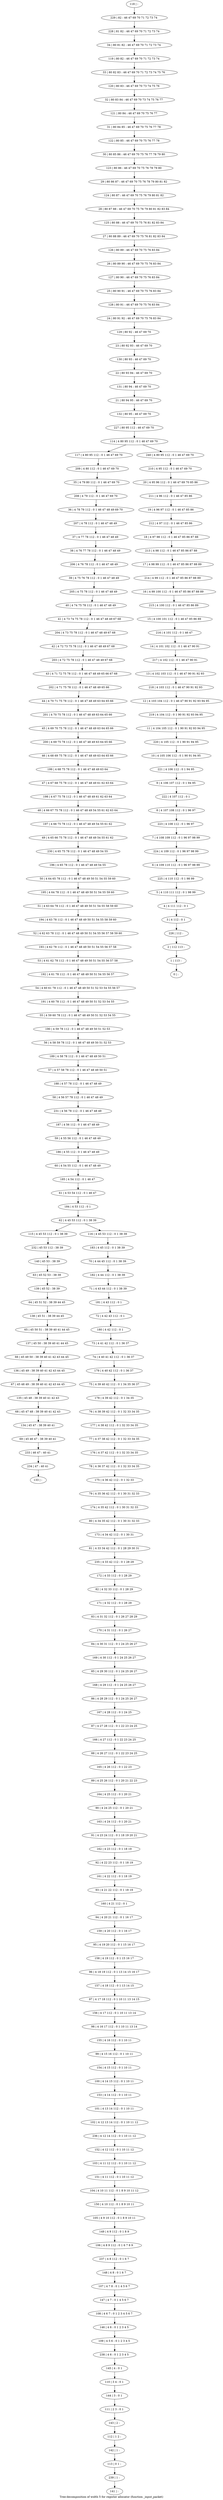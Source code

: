 digraph G {
graph [label="Tree-decomposition of width 5 for register allocator (function _input_packet)"]
0[label="0 | : "];
1[label="1 | 113 : "];
2[label="2 | 112 113 : "];
3[label="3 | 4 112 : 0 1 "];
4[label="4 | 4 111 112 : 0 1 "];
5[label="5 | 4 110 111 112 : 0 1 98 99 "];
6[label="6 | 4 109 110 112 : 0 1 96 97 98 99 "];
7[label="7 | 4 108 109 112 : 0 1 96 97 98 99 "];
8[label="8 | 4 107 108 112 : 0 1 96 97 "];
9[label="9 | 4 106 107 112 : 0 1 94 95 "];
10[label="10 | 4 105 106 112 : 0 1 90 91 94 95 "];
11[label="11 | 4 104 105 112 : 0 1 90 91 92 93 94 95 "];
12[label="12 | 4 103 104 112 : 0 1 46 47 90 91 92 93 94 95 "];
13[label="13 | 4 102 103 112 : 0 1 46 47 90 91 92 93 "];
14[label="14 | 4 101 102 112 : 0 1 46 47 90 91 "];
15[label="15 | 4 100 101 112 : 0 1 46 47 85 86 89 "];
16[label="16 | 4 99 100 112 : 0 1 46 47 85 86 87 88 89 "];
17[label="17 | 4 98 99 112 : 0 1 46 47 85 86 87 88 89 "];
18[label="18 | 4 97 98 112 : 0 1 46 47 85 86 87 88 "];
19[label="19 | 4 96 97 112 : 0 1 46 47 85 86 "];
20[label="20 | 4 95 96 112 : 0 1 46 47 69 70 85 86 "];
21[label="21 | 80 94 95 : 46 47 69 70 "];
22[label="22 | 80 93 94 : 46 47 69 70 "];
23[label="23 | 80 92 93 : 46 47 69 70 "];
24[label="24 | 80 91 92 : 46 47 69 70 75 76 83 84 "];
25[label="25 | 80 90 91 : 46 47 69 70 75 76 83 84 "];
26[label="26 | 80 89 90 : 46 47 69 70 75 76 83 84 "];
27[label="27 | 80 88 89 : 46 47 69 70 75 76 81 82 83 84 "];
28[label="28 | 80 87 88 : 46 47 69 70 75 76 79 80 81 82 83 84 "];
29[label="29 | 80 86 87 : 46 47 69 70 75 76 78 79 80 81 82 "];
30[label="30 | 80 85 86 : 46 47 69 70 75 76 77 78 79 80 "];
31[label="31 | 80 84 85 : 46 47 69 70 75 76 77 78 "];
32[label="32 | 80 83 84 : 46 47 69 70 73 74 75 76 77 "];
33[label="33 | 80 82 83 : 46 47 69 70 71 72 73 74 75 76 "];
34[label="34 | 80 81 82 : 46 47 69 70 71 72 73 74 "];
35[label="35 | 4 79 80 112 : 0 1 46 47 69 70 "];
36[label="36 | 4 78 79 112 : 0 1 46 47 48 49 69 70 "];
37[label="37 | 4 77 78 112 : 0 1 46 47 48 49 "];
38[label="38 | 4 76 77 78 112 : 0 1 46 47 48 49 "];
39[label="39 | 4 75 76 78 112 : 0 1 46 47 48 49 "];
40[label="40 | 4 74 75 78 112 : 0 1 46 47 48 49 "];
41[label="41 | 4 73 74 75 78 112 : 0 1 46 47 48 49 67 68 "];
42[label="42 | 4 72 73 75 78 112 : 0 1 46 47 48 49 67 68 "];
43[label="43 | 4 71 72 75 78 112 : 0 1 46 47 48 49 65 66 67 68 "];
44[label="44 | 4 70 71 75 78 112 : 0 1 46 47 48 49 63 64 65 66 "];
45[label="45 | 4 69 70 75 78 112 : 0 1 46 47 48 49 63 64 65 66 "];
46[label="46 | 4 68 69 75 78 112 : 0 1 46 47 48 49 63 64 65 66 "];
47[label="47 | 4 67 68 75 78 112 : 0 1 46 47 48 49 61 62 63 64 "];
48[label="48 | 4 66 67 75 78 112 : 0 1 46 47 48 49 54 55 61 62 63 64 "];
49[label="49 | 4 65 66 75 78 112 : 0 1 46 47 48 49 54 55 61 62 "];
50[label="50 | 4 64 65 78 112 : 0 1 46 47 48 49 50 51 54 55 59 60 "];
51[label="51 | 4 63 64 78 112 : 0 1 46 47 48 49 50 51 54 55 58 59 60 "];
52[label="52 | 4 62 63 78 112 : 0 1 46 47 48 49 50 51 54 55 56 57 58 59 60 "];
53[label="53 | 4 61 62 78 112 : 0 1 46 47 48 49 50 51 54 55 56 57 58 "];
54[label="54 | 4 60 61 78 112 : 0 1 46 47 48 49 50 51 52 53 54 55 56 57 "];
55[label="55 | 4 59 60 78 112 : 0 1 46 47 48 49 50 51 52 53 54 55 "];
56[label="56 | 4 58 59 78 112 : 0 1 46 47 48 49 50 51 52 53 "];
57[label="57 | 4 57 58 78 112 : 0 1 46 47 48 49 50 51 "];
58[label="58 | 4 56 57 78 112 : 0 1 46 47 48 49 "];
59[label="59 | 4 55 56 112 : 0 1 46 47 48 49 "];
60[label="60 | 4 54 55 112 : 0 1 46 47 48 49 "];
61[label="61 | 4 53 54 112 : 0 1 46 47 "];
62[label="62 | 4 45 53 112 : 0 1 38 39 "];
63[label="63 | 45 52 53 : 38 39 "];
64[label="64 | 45 51 52 : 38 39 44 45 "];
65[label="65 | 45 50 51 : 38 39 40 41 44 45 "];
66[label="66 | 45 49 50 : 38 39 40 41 42 43 44 45 "];
67[label="67 | 45 48 49 : 38 39 40 41 42 43 44 45 "];
68[label="68 | 45 47 48 : 38 39 40 41 42 43 "];
69[label="69 | 45 46 47 : 38 39 40 41 "];
70[label="70 | 4 44 45 112 : 0 1 38 39 "];
71[label="71 | 4 43 44 112 : 0 1 38 39 "];
72[label="72 | 4 42 43 112 : 0 1 "];
73[label="73 | 4 41 42 112 : 0 1 36 37 "];
74[label="74 | 4 40 41 42 112 : 0 1 36 37 "];
75[label="75 | 4 39 40 42 112 : 0 1 34 35 36 37 "];
76[label="76 | 4 38 39 42 112 : 0 1 32 33 34 35 "];
77[label="77 | 4 37 38 42 112 : 0 1 32 33 34 35 "];
78[label="78 | 4 36 37 42 112 : 0 1 32 33 34 35 "];
79[label="79 | 4 35 36 42 112 : 0 1 30 31 32 33 "];
80[label="80 | 4 34 35 42 112 : 0 1 30 31 32 33 "];
81[label="81 | 4 33 34 42 112 : 0 1 28 29 30 31 "];
82[label="82 | 4 32 33 112 : 0 1 28 29 "];
83[label="83 | 4 31 32 112 : 0 1 26 27 28 29 "];
84[label="84 | 4 30 31 112 : 0 1 24 25 26 27 "];
85[label="85 | 4 29 30 112 : 0 1 24 25 26 27 "];
86[label="86 | 4 28 29 112 : 0 1 24 25 26 27 "];
87[label="87 | 4 27 28 112 : 0 1 22 23 24 25 "];
88[label="88 | 4 26 27 112 : 0 1 22 23 24 25 "];
89[label="89 | 4 25 26 112 : 0 1 20 21 22 23 "];
90[label="90 | 4 24 25 112 : 0 1 20 21 "];
91[label="91 | 4 23 24 112 : 0 1 18 19 20 21 "];
92[label="92 | 4 22 23 112 : 0 1 18 19 "];
93[label="93 | 4 21 22 112 : 0 1 18 19 "];
94[label="94 | 4 20 21 112 : 0 1 16 17 "];
95[label="95 | 4 19 20 112 : 0 1 15 16 17 "];
96[label="96 | 4 18 19 112 : 0 1 13 14 15 16 17 "];
97[label="97 | 4 17 18 112 : 0 1 10 11 13 14 15 "];
98[label="98 | 4 16 17 112 : 0 1 10 11 13 14 "];
99[label="99 | 4 15 16 112 : 0 1 10 11 "];
100[label="100 | 4 14 15 112 : 0 1 10 11 "];
101[label="101 | 4 13 14 112 : 0 1 10 11 "];
102[label="102 | 4 12 13 14 112 : 0 1 10 11 12 "];
103[label="103 | 4 11 12 112 : 0 1 10 11 12 "];
104[label="104 | 4 10 11 112 : 0 1 8 9 10 11 12 "];
105[label="105 | 4 9 10 112 : 0 1 8 9 10 11 "];
106[label="106 | 4 8 9 112 : 0 1 6 7 8 9 "];
107[label="107 | 4 7 8 : 0 1 4 5 6 7 "];
108[label="108 | 4 6 7 : 0 1 2 3 4 5 6 7 "];
109[label="109 | 4 5 6 : 0 1 2 3 4 5 "];
110[label="110 | 3 4 : 0 1 "];
111[label="111 | 2 3 : 0 1 "];
112[label="112 | 1 2 : "];
113[label="113 | 0 1 : "];
114[label="114 | 4 80 95 112 : 0 1 46 47 69 70 "];
115[label="115 | 4 45 53 112 : 0 1 38 39 "];
116[label="116 | 4 45 53 112 : 0 1 38 39 "];
117[label="117 | 4 80 95 112 : 0 1 46 47 69 70 "];
118[label="118 | : "];
119[label="119 | 80 82 : 46 47 69 70 71 72 73 74 "];
120[label="120 | 80 83 : 46 47 69 70 73 74 75 76 "];
121[label="121 | 80 84 : 46 47 69 70 75 76 77 "];
122[label="122 | 80 85 : 46 47 69 70 75 76 77 78 "];
123[label="123 | 80 86 : 46 47 69 70 75 76 78 79 80 "];
124[label="124 | 80 87 : 46 47 69 70 75 76 79 80 81 82 "];
125[label="125 | 80 88 : 46 47 69 70 75 76 81 82 83 84 "];
126[label="126 | 80 89 : 46 47 69 70 75 76 83 84 "];
127[label="127 | 80 90 : 46 47 69 70 75 76 83 84 "];
128[label="128 | 80 91 : 46 47 69 70 75 76 83 84 "];
129[label="129 | 80 92 : 46 47 69 70 "];
130[label="130 | 80 93 : 46 47 69 70 "];
131[label="131 | 80 94 : 46 47 69 70 "];
132[label="132 | 80 95 : 46 47 69 70 "];
133[label="133 | : "];
134[label="134 | 45 47 : 38 39 40 41 "];
135[label="135 | 45 48 : 38 39 40 41 42 43 "];
136[label="136 | 45 49 : 38 39 40 41 42 43 44 45 "];
137[label="137 | 45 50 : 38 39 40 41 44 45 "];
138[label="138 | 45 51 : 38 39 44 45 "];
139[label="139 | 45 52 : 38 39 "];
140[label="140 | 45 53 : 38 39 "];
141[label="141 | : "];
142[label="142 | 1 : "];
143[label="143 | 2 : "];
144[label="144 | 3 : 0 1 "];
145[label="145 | 4 : 0 1 "];
146[label="146 | 4 6 : 0 1 2 3 4 5 "];
147[label="147 | 4 7 : 0 1 4 5 6 7 "];
148[label="148 | 4 8 : 0 1 6 7 "];
149[label="149 | 4 9 112 : 0 1 8 9 "];
150[label="150 | 4 10 112 : 0 1 8 9 10 11 "];
151[label="151 | 4 11 112 : 0 1 10 11 12 "];
152[label="152 | 4 12 112 : 0 1 10 11 12 "];
153[label="153 | 4 14 112 : 0 1 10 11 "];
154[label="154 | 4 15 112 : 0 1 10 11 "];
155[label="155 | 4 16 112 : 0 1 10 11 "];
156[label="156 | 4 17 112 : 0 1 10 11 13 14 "];
157[label="157 | 4 18 112 : 0 1 13 14 15 "];
158[label="158 | 4 19 112 : 0 1 15 16 17 "];
159[label="159 | 4 20 112 : 0 1 16 17 "];
160[label="160 | 4 21 112 : 0 1 "];
161[label="161 | 4 22 112 : 0 1 18 19 "];
162[label="162 | 4 23 112 : 0 1 18 19 "];
163[label="163 | 4 24 112 : 0 1 20 21 "];
164[label="164 | 4 25 112 : 0 1 20 21 "];
165[label="165 | 4 26 112 : 0 1 22 23 "];
166[label="166 | 4 27 112 : 0 1 22 23 24 25 "];
167[label="167 | 4 28 112 : 0 1 24 25 "];
168[label="168 | 4 29 112 : 0 1 24 25 26 27 "];
169[label="169 | 4 30 112 : 0 1 24 25 26 27 "];
170[label="170 | 4 31 112 : 0 1 26 27 "];
171[label="171 | 4 32 112 : 0 1 28 29 "];
172[label="172 | 4 33 112 : 0 1 28 29 "];
173[label="173 | 4 34 42 112 : 0 1 30 31 "];
174[label="174 | 4 35 42 112 : 0 1 30 31 32 33 "];
175[label="175 | 4 36 42 112 : 0 1 32 33 "];
176[label="176 | 4 37 42 112 : 0 1 32 33 34 35 "];
177[label="177 | 4 38 42 112 : 0 1 32 33 34 35 "];
178[label="178 | 4 39 42 112 : 0 1 34 35 "];
179[label="179 | 4 40 42 112 : 0 1 36 37 "];
180[label="180 | 4 42 112 : 0 1 "];
181[label="181 | 4 43 112 : 0 1 "];
182[label="182 | 4 44 112 : 0 1 38 39 "];
183[label="183 | 4 45 112 : 0 1 38 39 "];
184[label="184 | 4 53 112 : 0 1 "];
185[label="185 | 4 54 112 : 0 1 46 47 "];
186[label="186 | 4 55 112 : 0 1 46 47 48 49 "];
187[label="187 | 4 56 112 : 0 1 46 47 48 49 "];
188[label="188 | 4 57 78 112 : 0 1 46 47 48 49 "];
189[label="189 | 4 58 78 112 : 0 1 46 47 48 49 50 51 "];
190[label="190 | 4 59 78 112 : 0 1 46 47 48 49 50 51 52 53 "];
191[label="191 | 4 60 78 112 : 0 1 46 47 48 49 50 51 52 53 54 55 "];
192[label="192 | 4 61 78 112 : 0 1 46 47 48 49 50 51 54 55 56 57 "];
193[label="193 | 4 62 78 112 : 0 1 46 47 48 49 50 51 54 55 56 57 58 "];
194[label="194 | 4 63 78 112 : 0 1 46 47 48 49 50 51 54 55 58 59 60 "];
195[label="195 | 4 64 78 112 : 0 1 46 47 48 49 50 51 54 55 59 60 "];
196[label="196 | 4 65 78 112 : 0 1 46 47 48 49 54 55 "];
197[label="197 | 4 66 75 78 112 : 0 1 46 47 48 49 54 55 61 62 "];
198[label="198 | 4 67 75 78 112 : 0 1 46 47 48 49 61 62 63 64 "];
199[label="199 | 4 68 75 78 112 : 0 1 46 47 48 49 63 64 "];
200[label="200 | 4 69 75 78 112 : 0 1 46 47 48 49 63 64 65 66 "];
201[label="201 | 4 70 75 78 112 : 0 1 46 47 48 49 63 64 65 66 "];
202[label="202 | 4 71 75 78 112 : 0 1 46 47 48 49 65 66 "];
203[label="203 | 4 72 75 78 112 : 0 1 46 47 48 49 67 68 "];
204[label="204 | 4 73 75 78 112 : 0 1 46 47 48 49 67 68 "];
205[label="205 | 4 75 78 112 : 0 1 46 47 48 49 "];
206[label="206 | 4 76 78 112 : 0 1 46 47 48 49 "];
207[label="207 | 4 78 112 : 0 1 46 47 48 49 "];
208[label="208 | 4 79 112 : 0 1 46 47 69 70 "];
209[label="209 | 4 80 112 : 0 1 46 47 69 70 "];
210[label="210 | 4 95 112 : 0 1 46 47 69 70 "];
211[label="211 | 4 96 112 : 0 1 46 47 85 86 "];
212[label="212 | 4 97 112 : 0 1 46 47 85 86 "];
213[label="213 | 4 98 112 : 0 1 46 47 85 86 87 88 "];
214[label="214 | 4 99 112 : 0 1 46 47 85 86 87 88 89 "];
215[label="215 | 4 100 112 : 0 1 46 47 85 86 89 "];
216[label="216 | 4 101 112 : 0 1 46 47 "];
217[label="217 | 4 102 112 : 0 1 46 47 90 91 "];
218[label="218 | 4 103 112 : 0 1 46 47 90 91 92 93 "];
219[label="219 | 4 104 112 : 0 1 90 91 92 93 94 95 "];
220[label="220 | 4 105 112 : 0 1 90 91 94 95 "];
221[label="221 | 4 106 112 : 0 1 94 95 "];
222[label="222 | 4 107 112 : 0 1 "];
223[label="223 | 4 108 112 : 0 1 96 97 "];
224[label="224 | 4 109 112 : 0 1 96 97 98 99 "];
225[label="225 | 4 110 112 : 0 1 98 99 "];
226[label="226 | 112 : "];
227[label="227 | 80 95 112 : 46 47 69 70 "];
228[label="228 | 81 82 : 46 47 69 70 71 72 73 74 "];
229[label="229 | 82 : 46 47 69 70 71 72 73 74 "];
230[label="230 | 4 65 75 78 112 : 0 1 46 47 48 49 54 55 "];
231[label="231 | 4 56 78 112 : 0 1 46 47 48 49 "];
232[label="232 | 45 53 112 : 38 39 "];
233[label="233 | 46 47 : 40 41 "];
234[label="234 | 47 : 40 41 "];
235[label="235 | 4 33 42 112 : 0 1 28 29 "];
236[label="236 | 4 12 14 112 : 0 1 10 11 12 "];
237[label="237 | 4 8 112 : 0 1 6 7 "];
238[label="238 | 4 6 : 0 1 2 3 4 5 "];
239[label="239 | 1 : "];
240[label="240 | 4 80 95 112 : 0 1 46 47 69 70 "];
37->38 ;
40->41 ;
73->74 ;
101->102 ;
62->115 ;
62->116 ;
134->69 ;
68->134 ;
135->68 ;
67->135 ;
136->67 ;
66->136 ;
137->66 ;
65->137 ;
138->65 ;
64->138 ;
139->64 ;
63->139 ;
140->63 ;
142->113 ;
112->142 ;
143->112 ;
111->143 ;
144->111 ;
110->144 ;
145->110 ;
146->109 ;
108->146 ;
147->108 ;
107->147 ;
148->107 ;
149->106 ;
105->149 ;
150->105 ;
104->150 ;
151->104 ;
103->151 ;
152->103 ;
153->101 ;
100->153 ;
154->100 ;
99->154 ;
155->99 ;
98->155 ;
156->98 ;
97->156 ;
157->97 ;
96->157 ;
158->96 ;
95->158 ;
159->95 ;
94->159 ;
160->94 ;
93->160 ;
161->93 ;
92->161 ;
162->92 ;
91->162 ;
163->91 ;
90->163 ;
164->90 ;
89->164 ;
165->89 ;
88->165 ;
166->88 ;
87->166 ;
167->87 ;
86->167 ;
168->86 ;
85->168 ;
169->85 ;
84->169 ;
170->84 ;
83->170 ;
171->83 ;
82->171 ;
172->82 ;
173->81 ;
80->173 ;
174->80 ;
79->174 ;
175->79 ;
78->175 ;
176->78 ;
77->176 ;
177->77 ;
76->177 ;
178->76 ;
75->178 ;
179->75 ;
74->179 ;
180->73 ;
72->180 ;
181->72 ;
71->181 ;
182->71 ;
70->182 ;
183->70 ;
116->183 ;
184->62 ;
61->184 ;
185->61 ;
60->185 ;
186->60 ;
59->186 ;
187->59 ;
188->58 ;
57->188 ;
189->57 ;
56->189 ;
190->56 ;
55->190 ;
191->55 ;
54->191 ;
192->54 ;
53->192 ;
193->53 ;
52->193 ;
194->52 ;
51->194 ;
195->51 ;
50->195 ;
196->50 ;
197->49 ;
48->197 ;
198->48 ;
47->198 ;
199->47 ;
46->199 ;
200->46 ;
45->200 ;
201->45 ;
44->201 ;
202->44 ;
43->202 ;
203->43 ;
42->203 ;
204->42 ;
41->204 ;
205->40 ;
39->205 ;
206->39 ;
38->206 ;
207->37 ;
36->207 ;
208->36 ;
35->208 ;
209->35 ;
117->209 ;
230->196 ;
49->230 ;
231->187 ;
58->231 ;
232->140 ;
115->232 ;
69->233 ;
234->133 ;
233->234 ;
235->172 ;
81->235 ;
236->152 ;
102->236 ;
237->148 ;
106->237 ;
238->145 ;
109->238 ;
239->141 ;
113->239 ;
118->229 ;
229->228 ;
228->34 ;
34->119 ;
119->33 ;
33->120 ;
120->32 ;
32->121 ;
121->31 ;
31->122 ;
122->30 ;
30->123 ;
123->29 ;
29->124 ;
124->28 ;
28->125 ;
125->27 ;
27->126 ;
126->26 ;
26->127 ;
127->25 ;
25->128 ;
128->24 ;
24->129 ;
129->23 ;
23->130 ;
130->22 ;
22->131 ;
131->21 ;
21->132 ;
132->227 ;
227->114 ;
210->20 ;
20->211 ;
211->19 ;
19->212 ;
212->18 ;
18->213 ;
213->17 ;
17->214 ;
214->16 ;
16->215 ;
215->15 ;
15->216 ;
216->14 ;
14->217 ;
217->13 ;
13->218 ;
218->12 ;
12->219 ;
219->11 ;
11->220 ;
220->10 ;
10->221 ;
221->9 ;
9->222 ;
222->8 ;
8->223 ;
223->7 ;
7->224 ;
224->6 ;
6->225 ;
225->5 ;
5->4 ;
4->3 ;
3->226 ;
226->2 ;
2->1 ;
1->0 ;
240->210 ;
114->117 ;
114->240 ;
}
